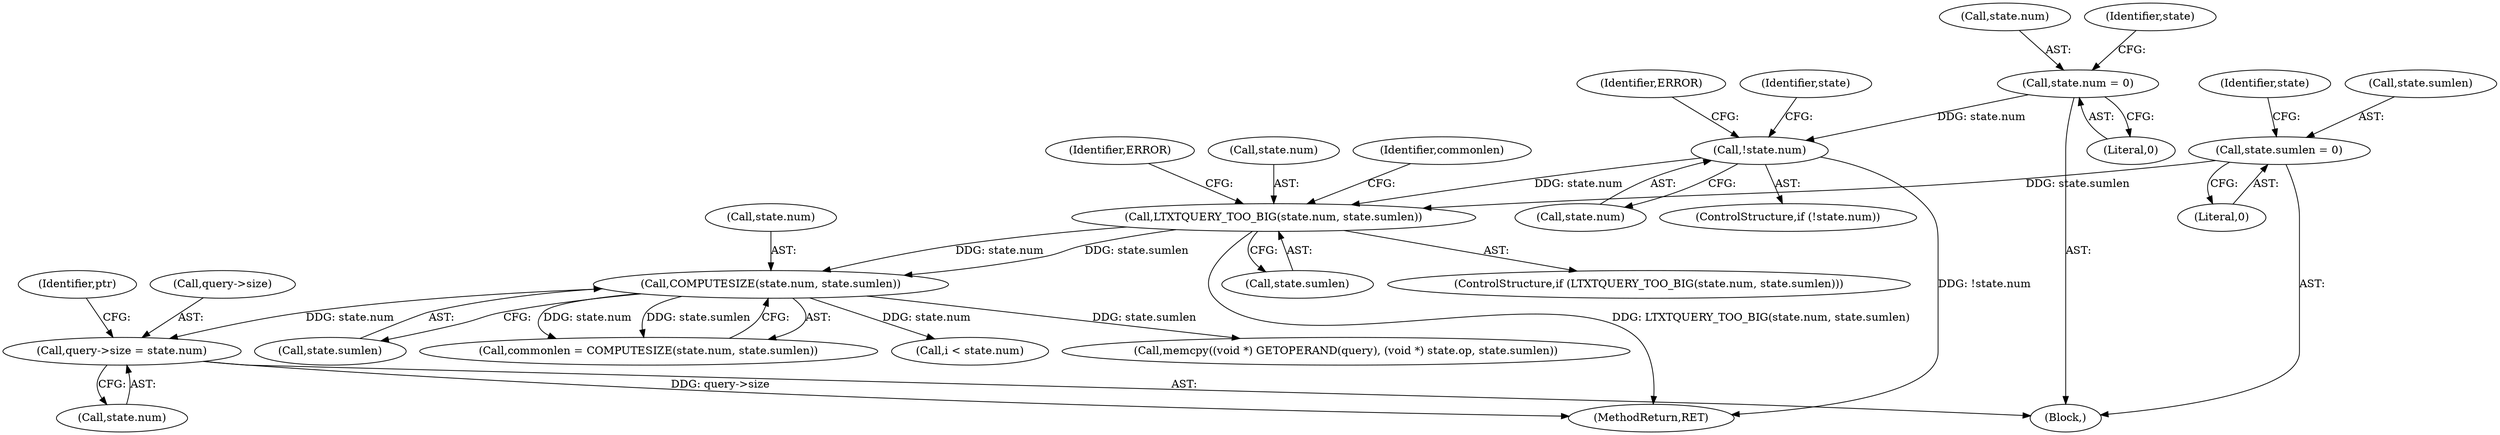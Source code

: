 digraph "0_postgres_31400a673325147e1205326008e32135a78b4d8a_11@pointer" {
"1000227" [label="(Call,query->size = state.num)"];
"1000211" [label="(Call,COMPUTESIZE(state.num, state.sumlen))"];
"1000195" [label="(Call,LTXTQUERY_TOO_BIG(state.num, state.sumlen))"];
"1000180" [label="(Call,!state.num)"];
"1000136" [label="(Call,state.num = 0)"];
"1000146" [label="(Call,state.sumlen = 0)"];
"1000347" [label="(MethodReturn,RET)"];
"1000146" [label="(Call,state.sumlen = 0)"];
"1000203" [label="(Identifier,ERROR)"];
"1000242" [label="(Call,i < state.num)"];
"1000185" [label="(Identifier,ERROR)"];
"1000140" [label="(Literal,0)"];
"1000209" [label="(Call,commonlen = COMPUTESIZE(state.num, state.sumlen))"];
"1000235" [label="(Identifier,ptr)"];
"1000212" [label="(Call,state.num)"];
"1000137" [label="(Call,state.num)"];
"1000150" [label="(Literal,0)"];
"1000199" [label="(Call,state.sumlen)"];
"1000197" [label="(Identifier,state)"];
"1000136" [label="(Call,state.num = 0)"];
"1000143" [label="(Identifier,state)"];
"1000147" [label="(Call,state.sumlen)"];
"1000181" [label="(Call,state.num)"];
"1000180" [label="(Call,!state.num)"];
"1000321" [label="(Call,memcpy((void *) GETOPERAND(query), (void *) state.op, state.sumlen))"];
"1000194" [label="(ControlStructure,if (LTXTQUERY_TOO_BIG(state.num, state.sumlen)))"];
"1000108" [label="(Block,)"];
"1000195" [label="(Call,LTXTQUERY_TOO_BIG(state.num, state.sumlen))"];
"1000196" [label="(Call,state.num)"];
"1000227" [label="(Call,query->size = state.num)"];
"1000211" [label="(Call,COMPUTESIZE(state.num, state.sumlen))"];
"1000153" [label="(Identifier,state)"];
"1000231" [label="(Call,state.num)"];
"1000215" [label="(Call,state.sumlen)"];
"1000179" [label="(ControlStructure,if (!state.num))"];
"1000210" [label="(Identifier,commonlen)"];
"1000228" [label="(Call,query->size)"];
"1000227" -> "1000108"  [label="AST: "];
"1000227" -> "1000231"  [label="CFG: "];
"1000228" -> "1000227"  [label="AST: "];
"1000231" -> "1000227"  [label="AST: "];
"1000235" -> "1000227"  [label="CFG: "];
"1000227" -> "1000347"  [label="DDG: query->size"];
"1000211" -> "1000227"  [label="DDG: state.num"];
"1000211" -> "1000209"  [label="AST: "];
"1000211" -> "1000215"  [label="CFG: "];
"1000212" -> "1000211"  [label="AST: "];
"1000215" -> "1000211"  [label="AST: "];
"1000209" -> "1000211"  [label="CFG: "];
"1000211" -> "1000209"  [label="DDG: state.num"];
"1000211" -> "1000209"  [label="DDG: state.sumlen"];
"1000195" -> "1000211"  [label="DDG: state.num"];
"1000195" -> "1000211"  [label="DDG: state.sumlen"];
"1000211" -> "1000242"  [label="DDG: state.num"];
"1000211" -> "1000321"  [label="DDG: state.sumlen"];
"1000195" -> "1000194"  [label="AST: "];
"1000195" -> "1000199"  [label="CFG: "];
"1000196" -> "1000195"  [label="AST: "];
"1000199" -> "1000195"  [label="AST: "];
"1000203" -> "1000195"  [label="CFG: "];
"1000210" -> "1000195"  [label="CFG: "];
"1000195" -> "1000347"  [label="DDG: LTXTQUERY_TOO_BIG(state.num, state.sumlen)"];
"1000180" -> "1000195"  [label="DDG: state.num"];
"1000146" -> "1000195"  [label="DDG: state.sumlen"];
"1000180" -> "1000179"  [label="AST: "];
"1000180" -> "1000181"  [label="CFG: "];
"1000181" -> "1000180"  [label="AST: "];
"1000185" -> "1000180"  [label="CFG: "];
"1000197" -> "1000180"  [label="CFG: "];
"1000180" -> "1000347"  [label="DDG: !state.num"];
"1000136" -> "1000180"  [label="DDG: state.num"];
"1000136" -> "1000108"  [label="AST: "];
"1000136" -> "1000140"  [label="CFG: "];
"1000137" -> "1000136"  [label="AST: "];
"1000140" -> "1000136"  [label="AST: "];
"1000143" -> "1000136"  [label="CFG: "];
"1000146" -> "1000108"  [label="AST: "];
"1000146" -> "1000150"  [label="CFG: "];
"1000147" -> "1000146"  [label="AST: "];
"1000150" -> "1000146"  [label="AST: "];
"1000153" -> "1000146"  [label="CFG: "];
}

